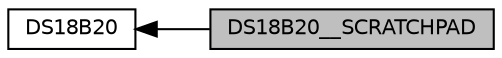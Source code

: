 digraph "DS18B20__SCRATCHPAD"
{
  edge [fontname="Helvetica",fontsize="10",labelfontname="Helvetica",labelfontsize="10"];
  node [fontname="Helvetica",fontsize="10",shape=record];
  rankdir=LR;
  Node0 [label="DS18B20__SCRATCHPAD",height=0.2,width=0.4,color="black", fillcolor="grey75", style="filled", fontcolor="black"];
  Node1 [label="DS18B20",height=0.2,width=0.4,color="black", fillcolor="white", style="filled",URL="$group___d_s18_b20.html"];
  Node1->Node0 [shape=plaintext, dir="back", style="solid"];
}
